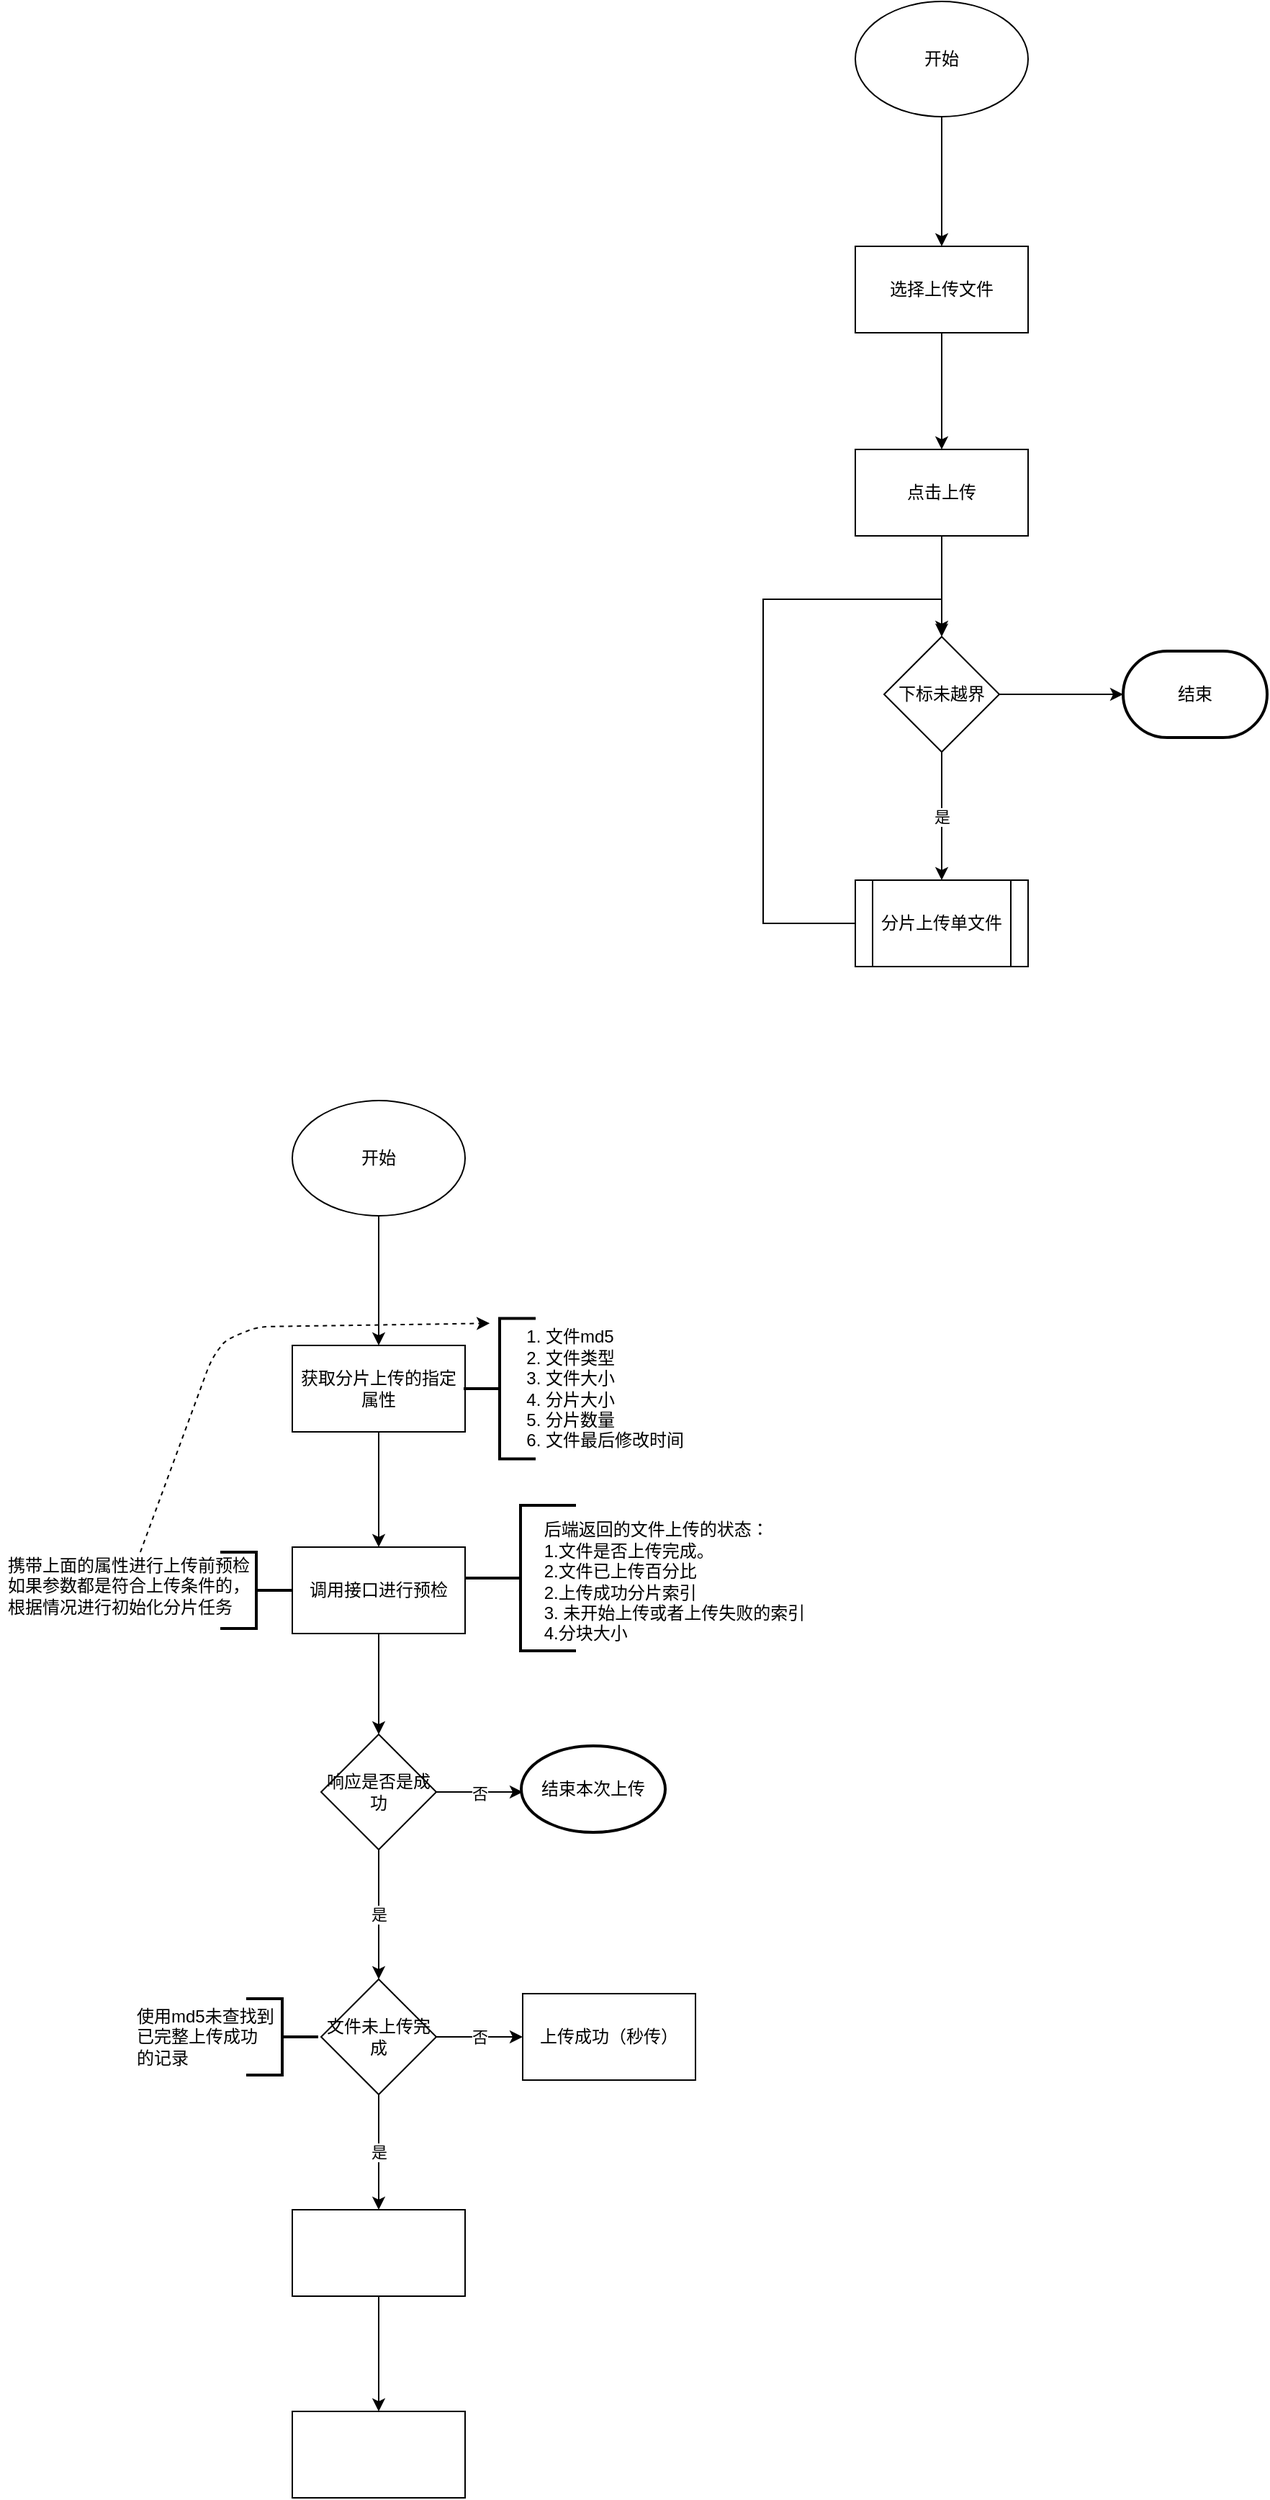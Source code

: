 <mxfile version="13.9.9" type="device"><diagram id="Ws3eA6aazNrkSaCHZFvx" name="第 1 页"><mxGraphModel dx="1549" dy="556" grid="0" gridSize="10" guides="1" tooltips="1" connect="1" arrows="1" fold="1" page="0" pageScale="1" pageWidth="827" pageHeight="1169" background="none" math="0" shadow="0"><root><mxCell id="0"/><mxCell id="1" parent="0"/><mxCell id="3P4I6_KwAbE2rpT5NBVt-9" value="" style="edgeStyle=orthogonalEdgeStyle;rounded=0;orthogonalLoop=1;jettySize=auto;html=1;" edge="1" parent="1" source="3P4I6_KwAbE2rpT5NBVt-7" target="3P4I6_KwAbE2rpT5NBVt-8"><mxGeometry relative="1" as="geometry"/></mxCell><mxCell id="3P4I6_KwAbE2rpT5NBVt-7" value="开始" style="ellipse;whiteSpace=wrap;html=1;" vertex="1" parent="1"><mxGeometry x="-24" y="32" width="120" height="80" as="geometry"/></mxCell><mxCell id="3P4I6_KwAbE2rpT5NBVt-13" value="" style="edgeStyle=orthogonalEdgeStyle;rounded=0;orthogonalLoop=1;jettySize=auto;html=1;" edge="1" parent="1" source="3P4I6_KwAbE2rpT5NBVt-8" target="3P4I6_KwAbE2rpT5NBVt-21"><mxGeometry relative="1" as="geometry"><mxPoint x="36" y="342" as="targetPoint"/></mxGeometry></mxCell><mxCell id="3P4I6_KwAbE2rpT5NBVt-8" value="选择上传文件" style="whiteSpace=wrap;html=1;" vertex="1" parent="1"><mxGeometry x="-24" y="202" width="120" height="60" as="geometry"/></mxCell><mxCell id="3P4I6_KwAbE2rpT5NBVt-23" value="" style="edgeStyle=orthogonalEdgeStyle;rounded=0;orthogonalLoop=1;jettySize=auto;html=1;" edge="1" parent="1" source="3P4I6_KwAbE2rpT5NBVt-21" target="3P4I6_KwAbE2rpT5NBVt-22"><mxGeometry relative="1" as="geometry"/></mxCell><mxCell id="3P4I6_KwAbE2rpT5NBVt-21" value="点击上传" style="rounded=0;whiteSpace=wrap;html=1;" vertex="1" parent="1"><mxGeometry x="-24" y="343" width="120" height="60" as="geometry"/></mxCell><mxCell id="3P4I6_KwAbE2rpT5NBVt-25" value="是" style="edgeStyle=orthogonalEdgeStyle;rounded=0;orthogonalLoop=1;jettySize=auto;html=1;entryX=0.5;entryY=0;entryDx=0;entryDy=0;" edge="1" parent="1" source="3P4I6_KwAbE2rpT5NBVt-22" target="3P4I6_KwAbE2rpT5NBVt-26"><mxGeometry relative="1" as="geometry"><mxPoint x="36" y="643" as="targetPoint"/></mxGeometry></mxCell><mxCell id="3P4I6_KwAbE2rpT5NBVt-34" value="" style="edgeStyle=orthogonalEdgeStyle;rounded=0;orthogonalLoop=1;jettySize=auto;html=1;" edge="1" parent="1" source="3P4I6_KwAbE2rpT5NBVt-22" target="3P4I6_KwAbE2rpT5NBVt-33"><mxGeometry relative="1" as="geometry"/></mxCell><mxCell id="3P4I6_KwAbE2rpT5NBVt-22" value="下标未越界" style="rhombus;whiteSpace=wrap;html=1;rounded=0;" vertex="1" parent="1"><mxGeometry x="-4" y="473" width="80" height="80" as="geometry"/></mxCell><mxCell id="3P4I6_KwAbE2rpT5NBVt-28" style="edgeStyle=orthogonalEdgeStyle;rounded=0;orthogonalLoop=1;jettySize=auto;html=1;" edge="1" parent="1" source="3P4I6_KwAbE2rpT5NBVt-26"><mxGeometry relative="1" as="geometry"><mxPoint x="36" y="471" as="targetPoint"/><Array as="points"><mxPoint x="-88" y="672"/><mxPoint x="-88" y="447"/><mxPoint x="36" y="447"/></Array></mxGeometry></mxCell><mxCell id="3P4I6_KwAbE2rpT5NBVt-26" value="分片上传单文件" style="shape=process;whiteSpace=wrap;html=1;backgroundOutline=1;" vertex="1" parent="1"><mxGeometry x="-24" y="642" width="120" height="60" as="geometry"/></mxCell><mxCell id="3P4I6_KwAbE2rpT5NBVt-33" value="结束" style="strokeWidth=2;html=1;shape=mxgraph.flowchart.terminator;whiteSpace=wrap;" vertex="1" parent="1"><mxGeometry x="162" y="483" width="100" height="60" as="geometry"/></mxCell><mxCell id="3P4I6_KwAbE2rpT5NBVt-39" value="" style="edgeStyle=orthogonalEdgeStyle;rounded=0;orthogonalLoop=1;jettySize=auto;html=1;" edge="1" parent="1" source="3P4I6_KwAbE2rpT5NBVt-35" target="3P4I6_KwAbE2rpT5NBVt-38"><mxGeometry relative="1" as="geometry"/></mxCell><mxCell id="3P4I6_KwAbE2rpT5NBVt-35" value="开始" style="ellipse;whiteSpace=wrap;html=1;" vertex="1" parent="1"><mxGeometry x="-415" y="795" width="120" height="80" as="geometry"/></mxCell><mxCell id="3P4I6_KwAbE2rpT5NBVt-43" value="" style="edgeStyle=orthogonalEdgeStyle;rounded=0;orthogonalLoop=1;jettySize=auto;html=1;" edge="1" parent="1" source="3P4I6_KwAbE2rpT5NBVt-38" target="3P4I6_KwAbE2rpT5NBVt-42"><mxGeometry relative="1" as="geometry"/></mxCell><mxCell id="3P4I6_KwAbE2rpT5NBVt-38" value="获取分片上传的指定属性" style="whiteSpace=wrap;html=1;" vertex="1" parent="1"><mxGeometry x="-415" y="965" width="120" height="60" as="geometry"/></mxCell><mxCell id="3P4I6_KwAbE2rpT5NBVt-40" value="" style="strokeWidth=2;html=1;shape=mxgraph.flowchart.annotation_2;align=left;labelPosition=right;pointerEvents=1;direction=east;" vertex="1" parent="1"><mxGeometry x="-296" y="946.25" width="50" height="97.5" as="geometry"/></mxCell><mxCell id="3P4I6_KwAbE2rpT5NBVt-41" value="&lt;ol&gt;&lt;li&gt;文件md5&lt;/li&gt;&lt;li&gt;文件类型&lt;/li&gt;&lt;li&gt;文件大小&lt;/li&gt;&lt;li&gt;分片大小&lt;/li&gt;&lt;li&gt;分片数量&lt;/li&gt;&lt;li&gt;文件最后修改时间&lt;/li&gt;&lt;/ol&gt;" style="text;html=1;align=left;verticalAlign=middle;resizable=0;points=[];autosize=1;" vertex="1" parent="1"><mxGeometry x="-281" y="939" width="146" height="112" as="geometry"/></mxCell><mxCell id="3P4I6_KwAbE2rpT5NBVt-47" value="" style="edgeStyle=orthogonalEdgeStyle;rounded=0;orthogonalLoop=1;jettySize=auto;html=1;" edge="1" parent="1" source="3P4I6_KwAbE2rpT5NBVt-42" target="3P4I6_KwAbE2rpT5NBVt-46"><mxGeometry relative="1" as="geometry"/></mxCell><mxCell id="3P4I6_KwAbE2rpT5NBVt-42" value="调用接口进行预检" style="whiteSpace=wrap;html=1;" vertex="1" parent="1"><mxGeometry x="-415" y="1105" width="120" height="60" as="geometry"/></mxCell><mxCell id="3P4I6_KwAbE2rpT5NBVt-44" value="" style="strokeWidth=2;html=1;shape=mxgraph.flowchart.annotation_2;align=left;labelPosition=right;pointerEvents=1;direction=west;" vertex="1" parent="1"><mxGeometry x="-465" y="1108.5" width="50" height="53" as="geometry"/></mxCell><mxCell id="3P4I6_KwAbE2rpT5NBVt-45" value="&lt;div style=&quot;text-align: left&quot;&gt;&lt;span&gt;携带上面的属性进行上传前预检&lt;/span&gt;&lt;/div&gt;&lt;div style=&quot;text-align: left&quot;&gt;&lt;span&gt;如果参数都是符合上传条件的，&lt;/span&gt;&lt;/div&gt;&lt;div style=&quot;text-align: left&quot;&gt;&lt;span&gt;根据情况进行初始化分片任务&lt;/span&gt;&lt;/div&gt;" style="text;html=1;align=center;verticalAlign=middle;resizable=0;points=[];autosize=1;" vertex="1" parent="1"><mxGeometry x="-618" y="1108.5" width="178" height="46" as="geometry"/></mxCell><mxCell id="3P4I6_KwAbE2rpT5NBVt-49" value="是" style="edgeStyle=orthogonalEdgeStyle;rounded=0;orthogonalLoop=1;jettySize=auto;html=1;" edge="1" parent="1" source="3P4I6_KwAbE2rpT5NBVt-46" target="3P4I6_KwAbE2rpT5NBVt-55"><mxGeometry relative="1" as="geometry"><mxPoint x="-355" y="1405" as="targetPoint"/></mxGeometry></mxCell><mxCell id="3P4I6_KwAbE2rpT5NBVt-51" value="否" style="edgeStyle=orthogonalEdgeStyle;rounded=0;orthogonalLoop=1;jettySize=auto;html=1;" edge="1" parent="1" source="3P4I6_KwAbE2rpT5NBVt-46"><mxGeometry relative="1" as="geometry"><mxPoint x="-255" y="1275" as="targetPoint"/></mxGeometry></mxCell><mxCell id="3P4I6_KwAbE2rpT5NBVt-46" value="响应是否是成功" style="rhombus;whiteSpace=wrap;html=1;" vertex="1" parent="1"><mxGeometry x="-395" y="1235" width="80" height="80" as="geometry"/></mxCell><mxCell id="3P4I6_KwAbE2rpT5NBVt-52" value="结束本次上传" style="strokeWidth=2;html=1;shape=mxgraph.flowchart.start_1;whiteSpace=wrap;" vertex="1" parent="1"><mxGeometry x="-256" y="1243" width="100" height="60" as="geometry"/></mxCell><mxCell id="3P4I6_KwAbE2rpT5NBVt-58" value="否" style="edgeStyle=orthogonalEdgeStyle;rounded=0;orthogonalLoop=1;jettySize=auto;html=1;" edge="1" parent="1" source="3P4I6_KwAbE2rpT5NBVt-55" target="3P4I6_KwAbE2rpT5NBVt-57"><mxGeometry relative="1" as="geometry"/></mxCell><mxCell id="3P4I6_KwAbE2rpT5NBVt-60" value="是" style="edgeStyle=orthogonalEdgeStyle;rounded=0;orthogonalLoop=1;jettySize=auto;html=1;" edge="1" parent="1" source="3P4I6_KwAbE2rpT5NBVt-55" target="3P4I6_KwAbE2rpT5NBVt-75"><mxGeometry relative="1" as="geometry"><mxPoint x="-355" y="1565" as="targetPoint"/></mxGeometry></mxCell><mxCell id="3P4I6_KwAbE2rpT5NBVt-55" value="文件未上传完成" style="rhombus;whiteSpace=wrap;html=1;" vertex="1" parent="1"><mxGeometry x="-395" y="1405" width="80" height="80" as="geometry"/></mxCell><mxCell id="3P4I6_KwAbE2rpT5NBVt-57" value="上传成功（秒传）" style="whiteSpace=wrap;html=1;" vertex="1" parent="1"><mxGeometry x="-255" y="1415" width="120" height="60" as="geometry"/></mxCell><mxCell id="3P4I6_KwAbE2rpT5NBVt-61" value="" style="strokeWidth=2;html=1;shape=mxgraph.flowchart.annotation_2;align=left;labelPosition=right;pointerEvents=1;direction=west;" vertex="1" parent="1"><mxGeometry x="-447" y="1418.5" width="50" height="53" as="geometry"/></mxCell><mxCell id="3P4I6_KwAbE2rpT5NBVt-62" value="使用md5未查找到&lt;br&gt;已完整上传成功&lt;br&gt;的记录" style="text;html=1;align=left;verticalAlign=middle;resizable=0;points=[];autosize=1;" vertex="1" parent="1"><mxGeometry x="-525" y="1422" width="105" height="46" as="geometry"/></mxCell><mxCell id="3P4I6_KwAbE2rpT5NBVt-69" value="" style="strokeWidth=2;html=1;shape=mxgraph.flowchart.annotation_2;align=left;labelPosition=right;pointerEvents=1;direction=east;" vertex="1" parent="1"><mxGeometry x="-295" y="1076" width="77" height="101" as="geometry"/></mxCell><mxCell id="3P4I6_KwAbE2rpT5NBVt-71" value="&lt;div style=&quot;text-align: left&quot;&gt;&lt;span&gt;后端返回的文件上传的状态：&lt;/span&gt;&lt;/div&gt;&lt;div style=&quot;text-align: left&quot;&gt;&lt;span&gt;1.文件是否上传完成。&lt;/span&gt;&lt;/div&gt;&lt;div style=&quot;text-align: left&quot;&gt;&lt;span&gt;2.文件已上传百分比&lt;/span&gt;&lt;/div&gt;&lt;div style=&quot;text-align: left&quot;&gt;&lt;span&gt;2.上传成功分片索引&lt;/span&gt;&lt;/div&gt;&lt;div style=&quot;text-align: left&quot;&gt;&lt;span&gt;3. 未开始上传或者上传失败的索引&lt;/span&gt;&lt;/div&gt;&lt;div style=&quot;text-align: left&quot;&gt;&lt;span&gt;4.分块大小&lt;/span&gt;&lt;/div&gt;" style="text;html=1;align=center;verticalAlign=middle;resizable=0;points=[];autosize=1;" vertex="1" parent="1"><mxGeometry x="-246" y="1085" width="191" height="88" as="geometry"/></mxCell><mxCell id="3P4I6_KwAbE2rpT5NBVt-74" value="" style="html=1;labelBackgroundColor=#ffffff;startArrow=none;startFill=0;startSize=6;endArrow=classic;endFill=1;endSize=6;jettySize=auto;orthogonalLoop=1;strokeWidth=1;dashed=1;fontSize=14;entryX=0.021;entryY=0.095;entryDx=0;entryDy=0;entryPerimeter=0;" edge="1" parent="1" source="3P4I6_KwAbE2rpT5NBVt-45" target="3P4I6_KwAbE2rpT5NBVt-41"><mxGeometry width="60" height="60" relative="1" as="geometry"><mxPoint x="-599" y="1096" as="sourcePoint"/><mxPoint x="-539" y="1036" as="targetPoint"/><Array as="points"><mxPoint x="-471" y="974"/><mxPoint x="-461" y="961"/><mxPoint x="-439" y="952"/></Array></mxGeometry></mxCell><mxCell id="3P4I6_KwAbE2rpT5NBVt-77" value="" style="edgeStyle=orthogonalEdgeStyle;rounded=0;orthogonalLoop=1;jettySize=auto;html=1;" edge="1" parent="1" source="3P4I6_KwAbE2rpT5NBVt-75" target="3P4I6_KwAbE2rpT5NBVt-76"><mxGeometry relative="1" as="geometry"/></mxCell><mxCell id="3P4I6_KwAbE2rpT5NBVt-75" value="" style="rounded=0;whiteSpace=wrap;html=1;" vertex="1" parent="1"><mxGeometry x="-415" y="1565" width="120" height="60" as="geometry"/></mxCell><mxCell id="3P4I6_KwAbE2rpT5NBVt-76" value="" style="whiteSpace=wrap;html=1;rounded=0;" vertex="1" parent="1"><mxGeometry x="-415" y="1705" width="120" height="60" as="geometry"/></mxCell></root></mxGraphModel></diagram></mxfile>